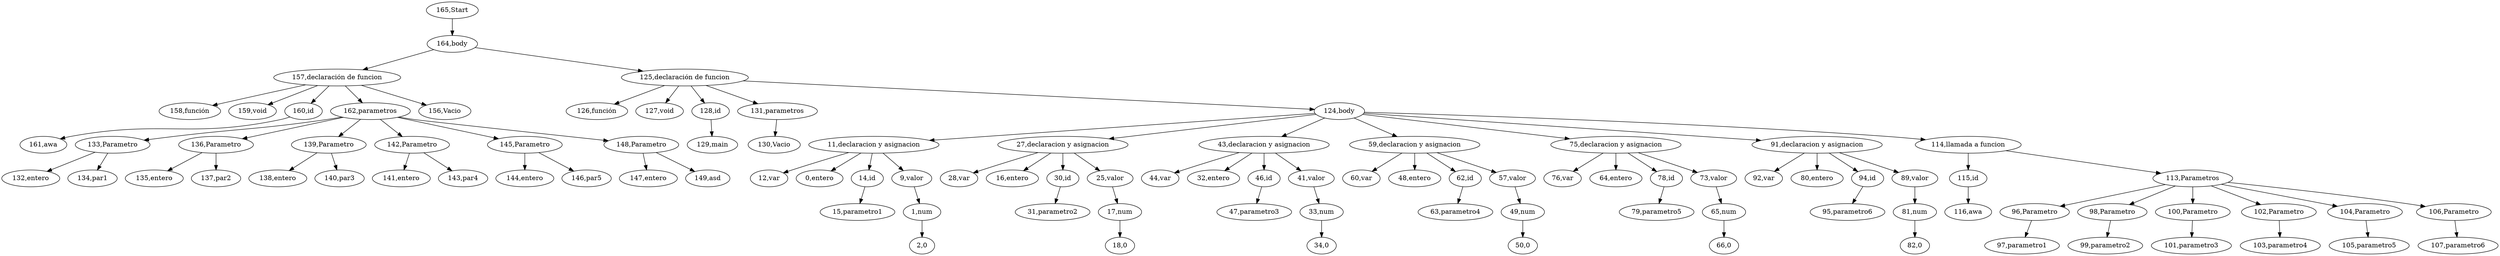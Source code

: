 digraph {
"165,Start" -> "164,body";
"164,body" -> "157,declaración de funcion";
"157,declaración de funcion" -> "158,función";
"157,declaración de funcion" -> "159,void";
"157,declaración de funcion" -> "160,id";
"160,id" -> "161,awa";
"157,declaración de funcion" -> "162,parametros";
"162,parametros" -> "133,Parametro";
"133,Parametro" -> "132,entero";
"133,Parametro" -> "134,par1";
"162,parametros" -> "136,Parametro";
"136,Parametro" -> "135,entero";
"136,Parametro" -> "137,par2";
"162,parametros" -> "139,Parametro";
"139,Parametro" -> "138,entero";
"139,Parametro" -> "140,par3";
"162,parametros" -> "142,Parametro";
"142,Parametro" -> "141,entero";
"142,Parametro" -> "143,par4";
"162,parametros" -> "145,Parametro";
"145,Parametro" -> "144,entero";
"145,Parametro" -> "146,par5";
"162,parametros" -> "148,Parametro";
"148,Parametro" -> "147,entero";
"148,Parametro" -> "149,asd";
"157,declaración de funcion" -> "156,Vacio";
"164,body" -> "125,declaración de funcion";
"125,declaración de funcion" -> "126,función";
"125,declaración de funcion" -> "127,void";
"125,declaración de funcion" -> "128,id";
"128,id" -> "129,main";
"125,declaración de funcion" -> "131,parametros";
"131,parametros" -> "130,Vacio";
"125,declaración de funcion" -> "124,body";
"124,body" -> "11,declaracion y asignacion";
"11,declaracion y asignacion" -> "12,var";
"11,declaracion y asignacion" -> "0,entero";
"11,declaracion y asignacion" -> "14,id";
"14,id" -> "15,parametro1";
"11,declaracion y asignacion" -> "9,valor";
"9,valor" -> "1,num";
"1,num" -> "2,0";
"124,body" -> "27,declaracion y asignacion";
"27,declaracion y asignacion" -> "28,var";
"27,declaracion y asignacion" -> "16,entero";
"27,declaracion y asignacion" -> "30,id";
"30,id" -> "31,parametro2";
"27,declaracion y asignacion" -> "25,valor";
"25,valor" -> "17,num";
"17,num" -> "18,0";
"124,body" -> "43,declaracion y asignacion";
"43,declaracion y asignacion" -> "44,var";
"43,declaracion y asignacion" -> "32,entero";
"43,declaracion y asignacion" -> "46,id";
"46,id" -> "47,parametro3";
"43,declaracion y asignacion" -> "41,valor";
"41,valor" -> "33,num";
"33,num" -> "34,0";
"124,body" -> "59,declaracion y asignacion";
"59,declaracion y asignacion" -> "60,var";
"59,declaracion y asignacion" -> "48,entero";
"59,declaracion y asignacion" -> "62,id";
"62,id" -> "63,parametro4";
"59,declaracion y asignacion" -> "57,valor";
"57,valor" -> "49,num";
"49,num" -> "50,0";
"124,body" -> "75,declaracion y asignacion";
"75,declaracion y asignacion" -> "76,var";
"75,declaracion y asignacion" -> "64,entero";
"75,declaracion y asignacion" -> "78,id";
"78,id" -> "79,parametro5";
"75,declaracion y asignacion" -> "73,valor";
"73,valor" -> "65,num";
"65,num" -> "66,0";
"124,body" -> "91,declaracion y asignacion";
"91,declaracion y asignacion" -> "92,var";
"91,declaracion y asignacion" -> "80,entero";
"91,declaracion y asignacion" -> "94,id";
"94,id" -> "95,parametro6";
"91,declaracion y asignacion" -> "89,valor";
"89,valor" -> "81,num";
"81,num" -> "82,0";
"124,body" -> "114,llamada a funcion";
"114,llamada a funcion" -> "115,id";
"115,id" -> "116,awa";
"114,llamada a funcion" -> "113,Parametros";
"113,Parametros" -> "96,Parametro";
"96,Parametro" -> "97,parametro1";
"113,Parametros" -> "98,Parametro";
"98,Parametro" -> "99,parametro2";
"113,Parametros" -> "100,Parametro";
"100,Parametro" -> "101,parametro3";
"113,Parametros" -> "102,Parametro";
"102,Parametro" -> "103,parametro4";
"113,Parametros" -> "104,Parametro";
"104,Parametro" -> "105,parametro5";
"113,Parametros" -> "106,Parametro";
"106,Parametro" -> "107,parametro6";

}